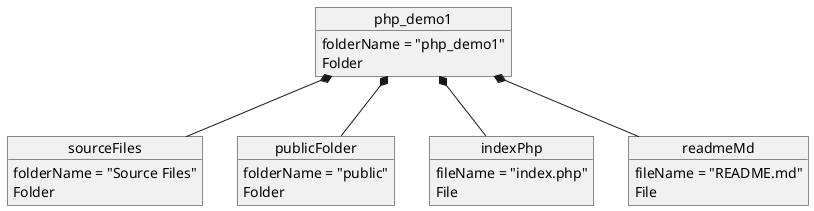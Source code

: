 @startuml
'https://plantuml.com/object-diagram

object php_demo1 {
  folderName = "php_demo1"
}

object sourceFiles {
  folderName = "Source Files"
}

object publicFolder {
  folderName = "public"
}

object indexPhp {
  fileName = "index.php"
}

object readmeMd {
  fileName = "README.md"
}

php_demo1 : Folder
sourceFiles : Folder
publicFolder : Folder
indexPhp : File
readmeMd : File

php_demo1 *-- sourceFiles
php_demo1 *-- publicFolder
php_demo1 *-- indexPhp
php_demo1 *-- readmeMd
@enduml
